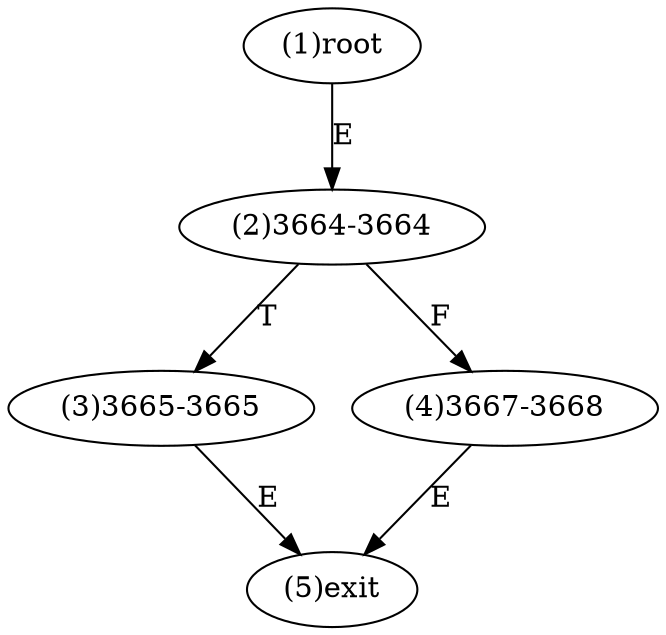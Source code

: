 digraph "" { 
1[ label="(1)root"];
2[ label="(2)3664-3664"];
3[ label="(3)3665-3665"];
4[ label="(4)3667-3668"];
5[ label="(5)exit"];
1->2[ label="E"];
2->4[ label="F"];
2->3[ label="T"];
3->5[ label="E"];
4->5[ label="E"];
}